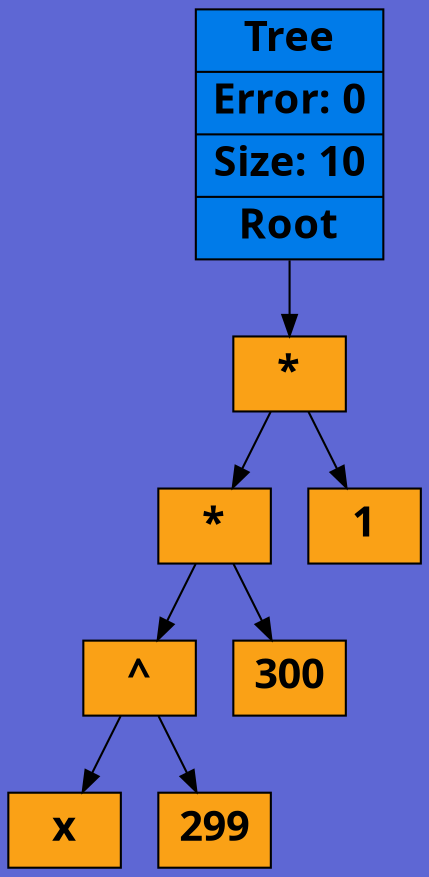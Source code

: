 digraph
{
rankdir = TB;
node[shape = record, color = "#000000", fontname = "Sans Bold Not-Rotated", fontsize = 20];
bgcolor = "#5e67d4";
TREE[rank = "min", style = "filled", fillcolor = "#007be9", label = "{Tree|Error: 0|Size: 10|<root>Root}"];
NODE_13[style = "filled", fillcolor = "#faa116", label = "{*}"];
NODE_12[style = "filled", fillcolor = "#faa116", label = "{*}"];
NODE_11[style = "filled", fillcolor = "#faa116", label = "{^}"];
NODE_10[style = "filled", fillcolor = "#faa116", label = "{x}"];
NODE_9[style = "filled", fillcolor = "#faa116", label = "{299}"];
NODE_6[style = "filled", fillcolor = "#faa116", label = "{300}"];
NODE_5[style = "filled", fillcolor = "#faa116", label = "{1}"];
NODE_13:left->NODE_12;
NODE_13:right->NODE_5;
NODE_12:left->NODE_11;
NODE_12:right->NODE_6;
NODE_11:left->NODE_10;
NODE_11:right->NODE_9;

TREE:root->NODE_13
}
